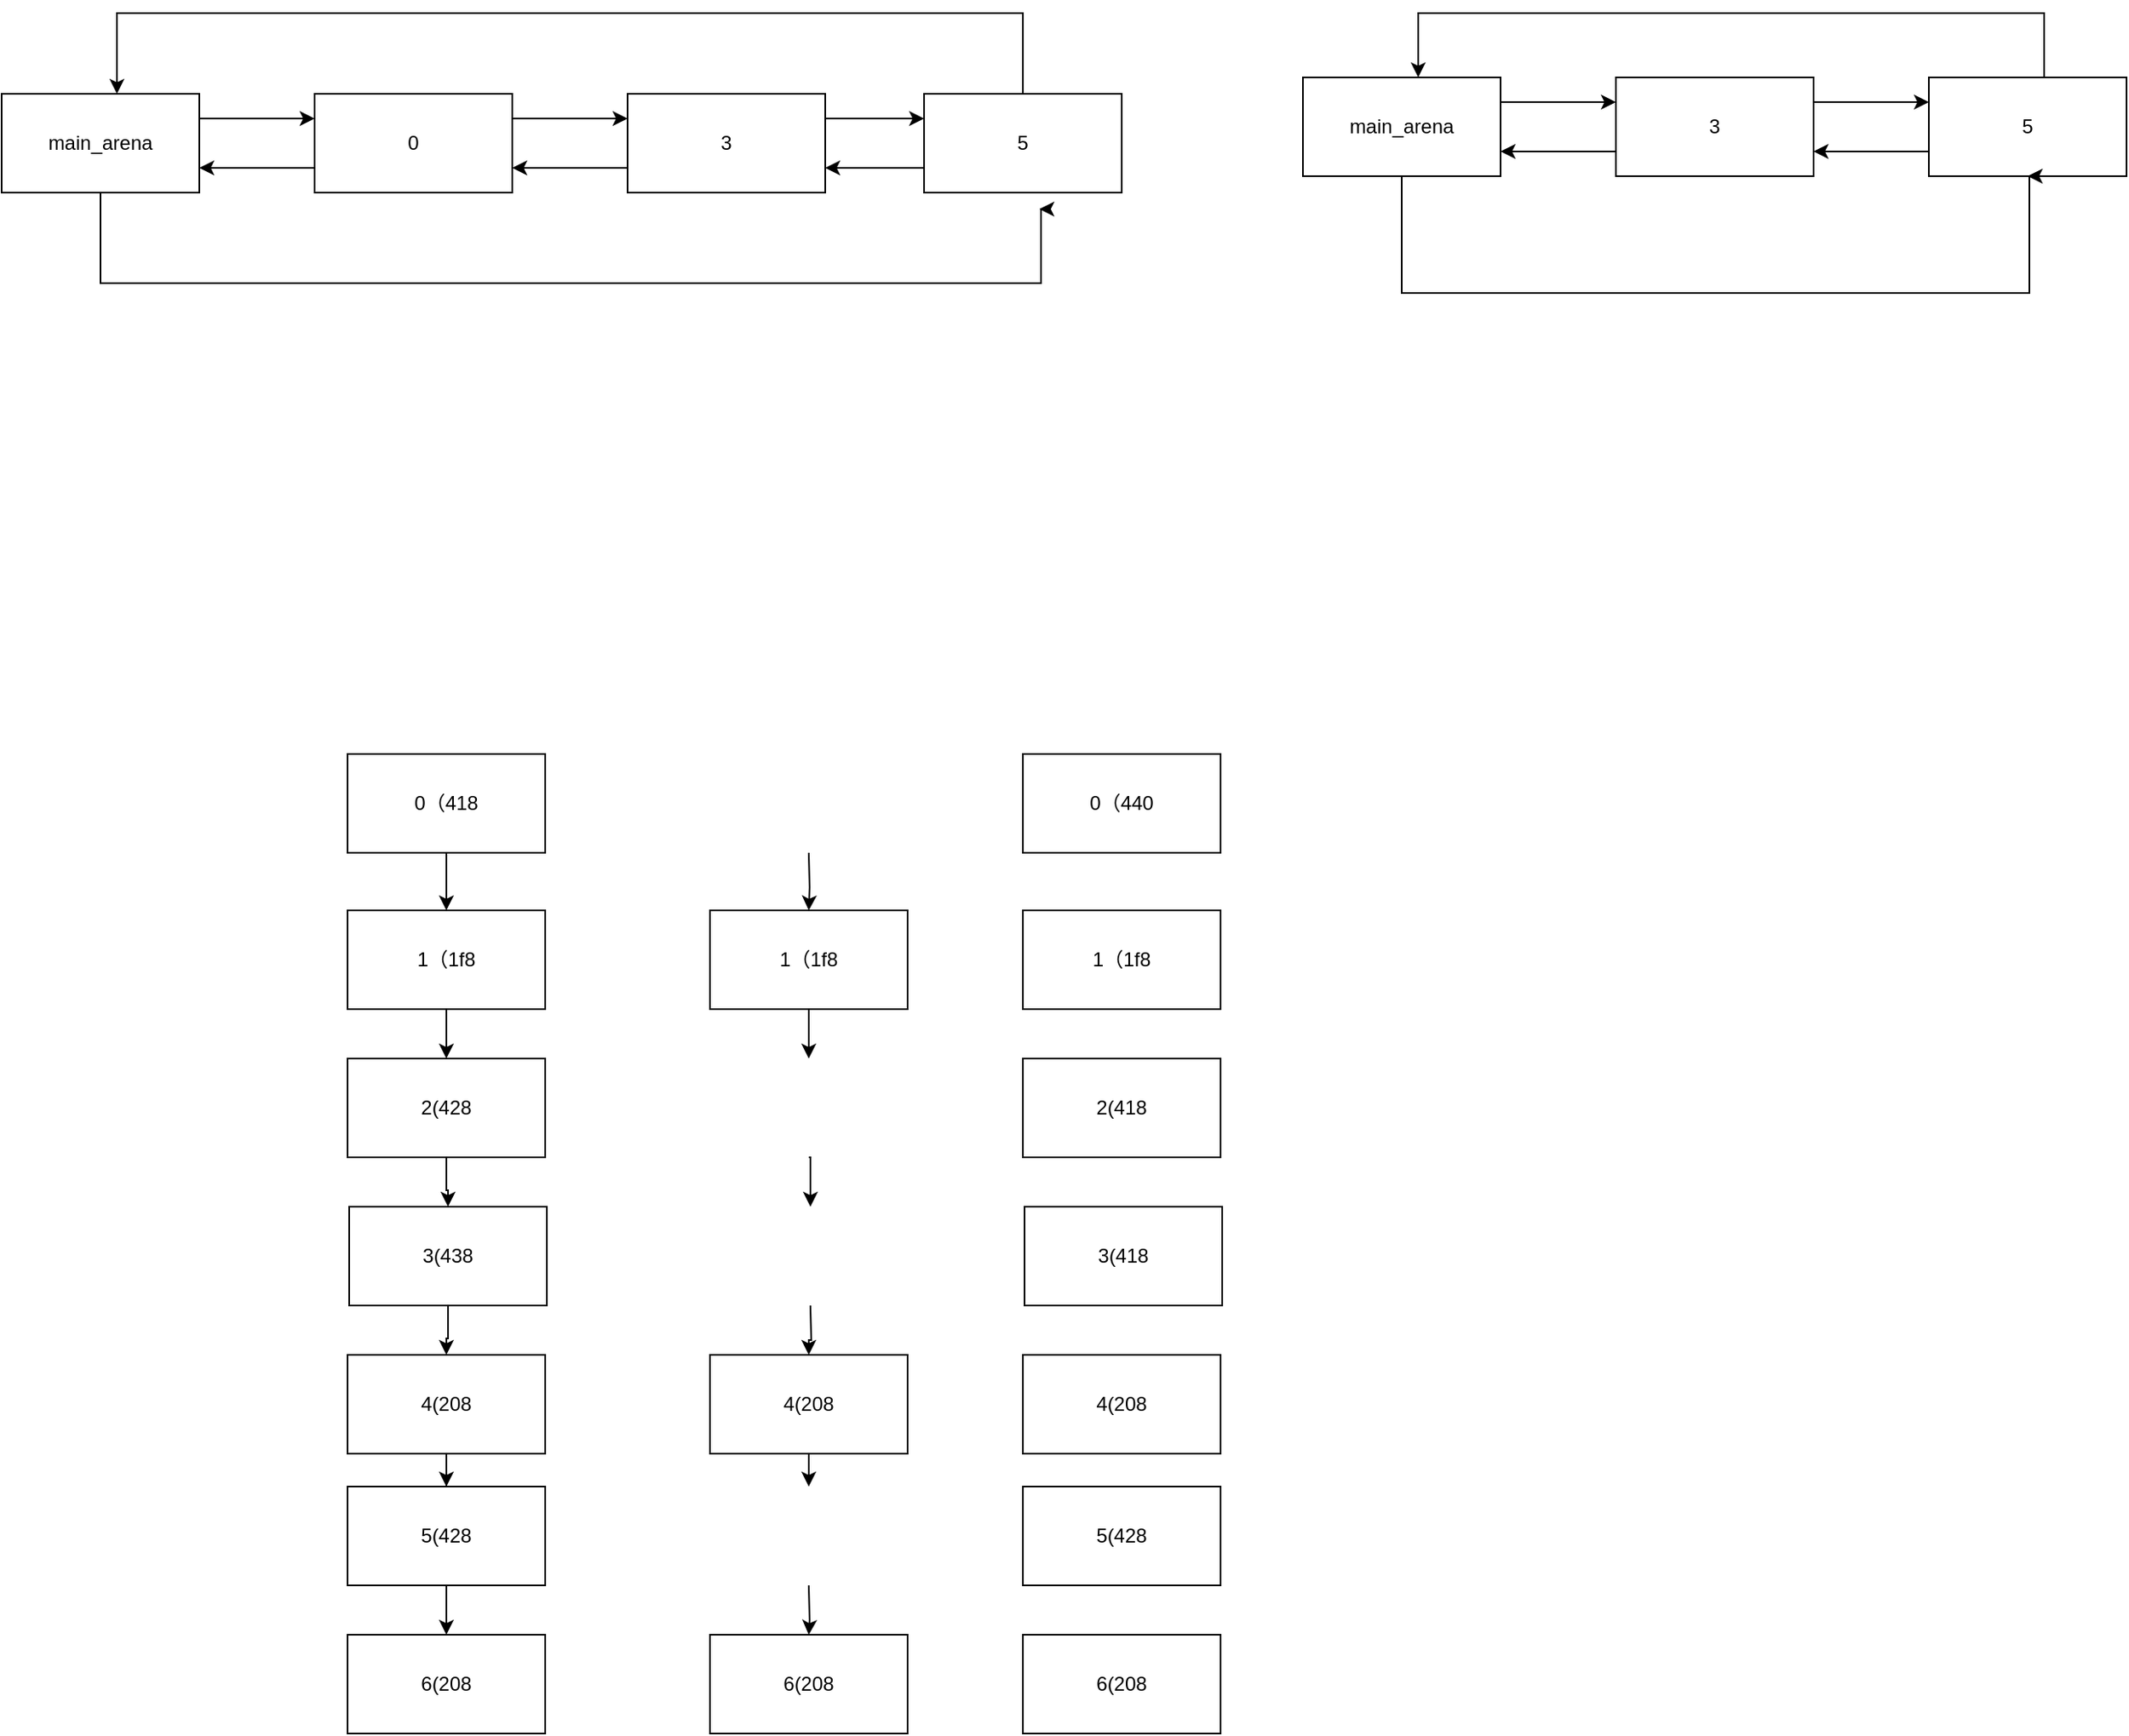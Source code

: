 <mxfile version="21.7.5" type="github" pages="2">
  <diagram name="第 1 页" id="YWOMyF6jZBOqD-jYHlsh">
    <mxGraphModel dx="1674" dy="754" grid="1" gridSize="10" guides="1" tooltips="1" connect="1" arrows="1" fold="1" page="1" pageScale="1" pageWidth="3300" pageHeight="4681" math="0" shadow="0">
      <root>
        <mxCell id="0" />
        <mxCell id="1" parent="0" />
        <mxCell id="HVXfHegkIW3sQwh9kgc5-12" style="edgeStyle=orthogonalEdgeStyle;rounded=0;orthogonalLoop=1;jettySize=auto;html=1;exitX=0;exitY=0.75;exitDx=0;exitDy=0;entryX=1;entryY=0.75;entryDx=0;entryDy=0;" parent="1" source="HVXfHegkIW3sQwh9kgc5-2" target="HVXfHegkIW3sQwh9kgc5-3" edge="1">
          <mxGeometry relative="1" as="geometry" />
        </mxCell>
        <mxCell id="HVXfHegkIW3sQwh9kgc5-13" style="edgeStyle=orthogonalEdgeStyle;rounded=0;orthogonalLoop=1;jettySize=auto;html=1;exitX=0.5;exitY=0;exitDx=0;exitDy=0;" parent="1" source="HVXfHegkIW3sQwh9kgc5-2" target="HVXfHegkIW3sQwh9kgc5-5" edge="1">
          <mxGeometry relative="1" as="geometry">
            <mxPoint x="80" y="79" as="targetPoint" />
            <Array as="points">
              <mxPoint x="630" y="40" />
              <mxPoint x="80" y="40" />
            </Array>
          </mxGeometry>
        </mxCell>
        <mxCell id="HVXfHegkIW3sQwh9kgc5-2" value="5" style="rounded=0;whiteSpace=wrap;html=1;" parent="1" vertex="1">
          <mxGeometry x="570" y="89" width="120" height="60" as="geometry" />
        </mxCell>
        <mxCell id="HVXfHegkIW3sQwh9kgc5-8" style="edgeStyle=orthogonalEdgeStyle;rounded=0;orthogonalLoop=1;jettySize=auto;html=1;exitX=1;exitY=0.25;exitDx=0;exitDy=0;entryX=0;entryY=0.25;entryDx=0;entryDy=0;" parent="1" source="HVXfHegkIW3sQwh9kgc5-3" target="HVXfHegkIW3sQwh9kgc5-2" edge="1">
          <mxGeometry relative="1" as="geometry" />
        </mxCell>
        <mxCell id="HVXfHegkIW3sQwh9kgc5-11" style="edgeStyle=orthogonalEdgeStyle;rounded=0;orthogonalLoop=1;jettySize=auto;html=1;exitX=0;exitY=0.75;exitDx=0;exitDy=0;entryX=1;entryY=0.75;entryDx=0;entryDy=0;" parent="1" source="HVXfHegkIW3sQwh9kgc5-3" target="HVXfHegkIW3sQwh9kgc5-4" edge="1">
          <mxGeometry relative="1" as="geometry" />
        </mxCell>
        <mxCell id="HVXfHegkIW3sQwh9kgc5-3" value="3" style="rounded=0;whiteSpace=wrap;html=1;" parent="1" vertex="1">
          <mxGeometry x="390" y="89" width="120" height="60" as="geometry" />
        </mxCell>
        <mxCell id="HVXfHegkIW3sQwh9kgc5-7" style="edgeStyle=orthogonalEdgeStyle;rounded=0;orthogonalLoop=1;jettySize=auto;html=1;exitX=1;exitY=0.25;exitDx=0;exitDy=0;entryX=0;entryY=0.25;entryDx=0;entryDy=0;" parent="1" source="HVXfHegkIW3sQwh9kgc5-4" target="HVXfHegkIW3sQwh9kgc5-3" edge="1">
          <mxGeometry relative="1" as="geometry" />
        </mxCell>
        <mxCell id="HVXfHegkIW3sQwh9kgc5-10" style="edgeStyle=orthogonalEdgeStyle;rounded=0;orthogonalLoop=1;jettySize=auto;html=1;exitX=0;exitY=0.75;exitDx=0;exitDy=0;entryX=1;entryY=0.75;entryDx=0;entryDy=0;" parent="1" source="HVXfHegkIW3sQwh9kgc5-4" target="HVXfHegkIW3sQwh9kgc5-5" edge="1">
          <mxGeometry relative="1" as="geometry" />
        </mxCell>
        <mxCell id="HVXfHegkIW3sQwh9kgc5-4" value="0" style="rounded=0;whiteSpace=wrap;html=1;" parent="1" vertex="1">
          <mxGeometry x="200" y="89" width="120" height="60" as="geometry" />
        </mxCell>
        <mxCell id="HVXfHegkIW3sQwh9kgc5-6" style="edgeStyle=orthogonalEdgeStyle;rounded=0;orthogonalLoop=1;jettySize=auto;html=1;exitX=1;exitY=0.25;exitDx=0;exitDy=0;entryX=0;entryY=0.25;entryDx=0;entryDy=0;" parent="1" source="HVXfHegkIW3sQwh9kgc5-5" target="HVXfHegkIW3sQwh9kgc5-4" edge="1">
          <mxGeometry relative="1" as="geometry" />
        </mxCell>
        <mxCell id="HVXfHegkIW3sQwh9kgc5-14" style="edgeStyle=orthogonalEdgeStyle;rounded=0;orthogonalLoop=1;jettySize=auto;html=1;exitX=0.5;exitY=1;exitDx=0;exitDy=0;" parent="1" source="HVXfHegkIW3sQwh9kgc5-5" edge="1">
          <mxGeometry relative="1" as="geometry">
            <mxPoint x="640" y="159" as="targetPoint" />
            <Array as="points">
              <mxPoint x="70" y="204" />
              <mxPoint x="641" y="204" />
            </Array>
          </mxGeometry>
        </mxCell>
        <mxCell id="HVXfHegkIW3sQwh9kgc5-5" value="main_arena" style="rounded=0;whiteSpace=wrap;html=1;" parent="1" vertex="1">
          <mxGeometry x="10" y="89" width="120" height="60" as="geometry" />
        </mxCell>
        <mxCell id="HVXfHegkIW3sQwh9kgc5-21" style="edgeStyle=orthogonalEdgeStyle;rounded=0;orthogonalLoop=1;jettySize=auto;html=1;exitX=0.5;exitY=1;exitDx=0;exitDy=0;" parent="1" source="HVXfHegkIW3sQwh9kgc5-15" target="HVXfHegkIW3sQwh9kgc5-18" edge="1">
          <mxGeometry relative="1" as="geometry" />
        </mxCell>
        <mxCell id="HVXfHegkIW3sQwh9kgc5-15" value="0（418" style="rounded=0;whiteSpace=wrap;html=1;" parent="1" vertex="1">
          <mxGeometry x="220" y="490" width="120" height="60" as="geometry" />
        </mxCell>
        <mxCell id="HVXfHegkIW3sQwh9kgc5-34" style="edgeStyle=orthogonalEdgeStyle;rounded=0;orthogonalLoop=1;jettySize=auto;html=1;entryX=0.5;entryY=0;entryDx=0;entryDy=0;" parent="1" source="HVXfHegkIW3sQwh9kgc5-18" target="HVXfHegkIW3sQwh9kgc5-24" edge="1">
          <mxGeometry relative="1" as="geometry" />
        </mxCell>
        <mxCell id="HVXfHegkIW3sQwh9kgc5-18" value="1（1f8" style="rounded=0;whiteSpace=wrap;html=1;" parent="1" vertex="1">
          <mxGeometry x="220" y="585" width="120" height="60" as="geometry" />
        </mxCell>
        <mxCell id="HVXfHegkIW3sQwh9kgc5-23" style="edgeStyle=orthogonalEdgeStyle;rounded=0;orthogonalLoop=1;jettySize=auto;html=1;exitX=0.5;exitY=1;exitDx=0;exitDy=0;" parent="1" source="HVXfHegkIW3sQwh9kgc5-24" target="HVXfHegkIW3sQwh9kgc5-25" edge="1">
          <mxGeometry relative="1" as="geometry" />
        </mxCell>
        <mxCell id="HVXfHegkIW3sQwh9kgc5-24" value="2(428" style="rounded=0;whiteSpace=wrap;html=1;" parent="1" vertex="1">
          <mxGeometry x="220" y="675" width="120" height="60" as="geometry" />
        </mxCell>
        <mxCell id="HVXfHegkIW3sQwh9kgc5-33" style="edgeStyle=orthogonalEdgeStyle;rounded=0;orthogonalLoop=1;jettySize=auto;html=1;" parent="1" source="HVXfHegkIW3sQwh9kgc5-25" target="HVXfHegkIW3sQwh9kgc5-27" edge="1">
          <mxGeometry relative="1" as="geometry" />
        </mxCell>
        <mxCell id="HVXfHegkIW3sQwh9kgc5-25" value="3(438" style="rounded=0;whiteSpace=wrap;html=1;" parent="1" vertex="1">
          <mxGeometry x="221" y="765" width="120" height="60" as="geometry" />
        </mxCell>
        <mxCell id="HVXfHegkIW3sQwh9kgc5-26" style="edgeStyle=orthogonalEdgeStyle;rounded=0;orthogonalLoop=1;jettySize=auto;html=1;exitX=0.5;exitY=1;exitDx=0;exitDy=0;" parent="1" source="HVXfHegkIW3sQwh9kgc5-27" target="HVXfHegkIW3sQwh9kgc5-28" edge="1">
          <mxGeometry relative="1" as="geometry" />
        </mxCell>
        <mxCell id="HVXfHegkIW3sQwh9kgc5-27" value="4(208" style="rounded=0;whiteSpace=wrap;html=1;" parent="1" vertex="1">
          <mxGeometry x="220" y="855" width="120" height="60" as="geometry" />
        </mxCell>
        <mxCell id="HVXfHegkIW3sQwh9kgc5-32" style="edgeStyle=orthogonalEdgeStyle;rounded=0;orthogonalLoop=1;jettySize=auto;html=1;" parent="1" source="HVXfHegkIW3sQwh9kgc5-28" target="HVXfHegkIW3sQwh9kgc5-30" edge="1">
          <mxGeometry relative="1" as="geometry" />
        </mxCell>
        <mxCell id="HVXfHegkIW3sQwh9kgc5-28" value="5(428" style="rounded=0;whiteSpace=wrap;html=1;" parent="1" vertex="1">
          <mxGeometry x="220" y="935" width="120" height="60" as="geometry" />
        </mxCell>
        <mxCell id="HVXfHegkIW3sQwh9kgc5-30" value="6(208" style="rounded=0;whiteSpace=wrap;html=1;" parent="1" vertex="1">
          <mxGeometry x="220" y="1025" width="120" height="60" as="geometry" />
        </mxCell>
        <mxCell id="TgTyjeR_Xgfk5l9UP4cB-7" style="edgeStyle=orthogonalEdgeStyle;rounded=0;orthogonalLoop=1;jettySize=auto;html=1;exitX=0.5;exitY=1;exitDx=0;exitDy=0;" edge="1" parent="1" target="TgTyjeR_Xgfk5l9UP4cB-10">
          <mxGeometry relative="1" as="geometry">
            <mxPoint x="500" y="550" as="sourcePoint" />
          </mxGeometry>
        </mxCell>
        <mxCell id="TgTyjeR_Xgfk5l9UP4cB-9" style="edgeStyle=orthogonalEdgeStyle;rounded=0;orthogonalLoop=1;jettySize=auto;html=1;entryX=0.5;entryY=0;entryDx=0;entryDy=0;" edge="1" parent="1" source="TgTyjeR_Xgfk5l9UP4cB-10">
          <mxGeometry relative="1" as="geometry">
            <mxPoint x="500" y="675" as="targetPoint" />
          </mxGeometry>
        </mxCell>
        <mxCell id="TgTyjeR_Xgfk5l9UP4cB-10" value="1（1f8" style="rounded=0;whiteSpace=wrap;html=1;" vertex="1" parent="1">
          <mxGeometry x="440" y="585" width="120" height="60" as="geometry" />
        </mxCell>
        <mxCell id="TgTyjeR_Xgfk5l9UP4cB-11" style="edgeStyle=orthogonalEdgeStyle;rounded=0;orthogonalLoop=1;jettySize=auto;html=1;exitX=0.5;exitY=1;exitDx=0;exitDy=0;" edge="1" parent="1">
          <mxGeometry relative="1" as="geometry">
            <mxPoint x="500" y="735" as="sourcePoint" />
            <mxPoint x="501" y="765" as="targetPoint" />
          </mxGeometry>
        </mxCell>
        <mxCell id="TgTyjeR_Xgfk5l9UP4cB-13" style="edgeStyle=orthogonalEdgeStyle;rounded=0;orthogonalLoop=1;jettySize=auto;html=1;" edge="1" parent="1" target="TgTyjeR_Xgfk5l9UP4cB-16">
          <mxGeometry relative="1" as="geometry">
            <mxPoint x="501" y="825" as="sourcePoint" />
          </mxGeometry>
        </mxCell>
        <mxCell id="TgTyjeR_Xgfk5l9UP4cB-15" style="edgeStyle=orthogonalEdgeStyle;rounded=0;orthogonalLoop=1;jettySize=auto;html=1;exitX=0.5;exitY=1;exitDx=0;exitDy=0;" edge="1" parent="1" source="TgTyjeR_Xgfk5l9UP4cB-16">
          <mxGeometry relative="1" as="geometry">
            <mxPoint x="500" y="935" as="targetPoint" />
          </mxGeometry>
        </mxCell>
        <mxCell id="TgTyjeR_Xgfk5l9UP4cB-16" value="4(208" style="rounded=0;whiteSpace=wrap;html=1;" vertex="1" parent="1">
          <mxGeometry x="440" y="855" width="120" height="60" as="geometry" />
        </mxCell>
        <mxCell id="TgTyjeR_Xgfk5l9UP4cB-17" style="edgeStyle=orthogonalEdgeStyle;rounded=0;orthogonalLoop=1;jettySize=auto;html=1;" edge="1" parent="1" target="TgTyjeR_Xgfk5l9UP4cB-19">
          <mxGeometry relative="1" as="geometry">
            <mxPoint x="500" y="995" as="sourcePoint" />
          </mxGeometry>
        </mxCell>
        <mxCell id="TgTyjeR_Xgfk5l9UP4cB-19" value="6(208" style="rounded=0;whiteSpace=wrap;html=1;" vertex="1" parent="1">
          <mxGeometry x="440" y="1025" width="120" height="60" as="geometry" />
        </mxCell>
        <mxCell id="TgTyjeR_Xgfk5l9UP4cB-21" value="0（440" style="rounded=0;whiteSpace=wrap;html=1;" vertex="1" parent="1">
          <mxGeometry x="630" y="490" width="120" height="60" as="geometry" />
        </mxCell>
        <mxCell id="TgTyjeR_Xgfk5l9UP4cB-23" value="1（1f8" style="rounded=0;whiteSpace=wrap;html=1;" vertex="1" parent="1">
          <mxGeometry x="630" y="585" width="120" height="60" as="geometry" />
        </mxCell>
        <mxCell id="TgTyjeR_Xgfk5l9UP4cB-25" value="2(418" style="rounded=0;whiteSpace=wrap;html=1;" vertex="1" parent="1">
          <mxGeometry x="630" y="675" width="120" height="60" as="geometry" />
        </mxCell>
        <mxCell id="TgTyjeR_Xgfk5l9UP4cB-27" value="3(418" style="rounded=0;whiteSpace=wrap;html=1;" vertex="1" parent="1">
          <mxGeometry x="631" y="765" width="120" height="60" as="geometry" />
        </mxCell>
        <mxCell id="TgTyjeR_Xgfk5l9UP4cB-29" value="4(208" style="rounded=0;whiteSpace=wrap;html=1;" vertex="1" parent="1">
          <mxGeometry x="630" y="855" width="120" height="60" as="geometry" />
        </mxCell>
        <mxCell id="TgTyjeR_Xgfk5l9UP4cB-31" value="5(428" style="rounded=0;whiteSpace=wrap;html=1;" vertex="1" parent="1">
          <mxGeometry x="630" y="935" width="120" height="60" as="geometry" />
        </mxCell>
        <mxCell id="TgTyjeR_Xgfk5l9UP4cB-32" value="6(208" style="rounded=0;whiteSpace=wrap;html=1;" vertex="1" parent="1">
          <mxGeometry x="630" y="1025" width="120" height="60" as="geometry" />
        </mxCell>
        <mxCell id="TgTyjeR_Xgfk5l9UP4cB-59" style="edgeStyle=orthogonalEdgeStyle;rounded=0;orthogonalLoop=1;jettySize=auto;html=1;exitX=0.5;exitY=0;exitDx=0;exitDy=0;" edge="1" parent="1" source="TgTyjeR_Xgfk5l9UP4cB-60" target="TgTyjeR_Xgfk5l9UP4cB-69">
          <mxGeometry relative="1" as="geometry">
            <mxPoint x="870" y="69" as="targetPoint" />
            <Array as="points">
              <mxPoint x="1250" y="79" />
              <mxPoint x="1250" y="40" />
              <mxPoint x="870" y="40" />
            </Array>
          </mxGeometry>
        </mxCell>
        <mxCell id="TgTyjeR_Xgfk5l9UP4cB-73" style="edgeStyle=orthogonalEdgeStyle;rounded=0;orthogonalLoop=1;jettySize=auto;html=1;exitX=0;exitY=0.75;exitDx=0;exitDy=0;entryX=1;entryY=0.75;entryDx=0;entryDy=0;" edge="1" parent="1" source="TgTyjeR_Xgfk5l9UP4cB-60" target="TgTyjeR_Xgfk5l9UP4cB-66">
          <mxGeometry relative="1" as="geometry" />
        </mxCell>
        <mxCell id="TgTyjeR_Xgfk5l9UP4cB-60" value="5" style="rounded=0;whiteSpace=wrap;html=1;" vertex="1" parent="1">
          <mxGeometry x="1180" y="79" width="120" height="60" as="geometry" />
        </mxCell>
        <mxCell id="TgTyjeR_Xgfk5l9UP4cB-65" style="edgeStyle=orthogonalEdgeStyle;rounded=0;orthogonalLoop=1;jettySize=auto;html=1;exitX=0;exitY=0.75;exitDx=0;exitDy=0;entryX=1;entryY=0.75;entryDx=0;entryDy=0;" edge="1" parent="1" source="TgTyjeR_Xgfk5l9UP4cB-66" target="TgTyjeR_Xgfk5l9UP4cB-69">
          <mxGeometry relative="1" as="geometry" />
        </mxCell>
        <mxCell id="TgTyjeR_Xgfk5l9UP4cB-71" style="edgeStyle=orthogonalEdgeStyle;rounded=0;orthogonalLoop=1;jettySize=auto;html=1;exitX=1;exitY=0.25;exitDx=0;exitDy=0;entryX=0;entryY=0.25;entryDx=0;entryDy=0;" edge="1" parent="1" source="TgTyjeR_Xgfk5l9UP4cB-66" target="TgTyjeR_Xgfk5l9UP4cB-60">
          <mxGeometry relative="1" as="geometry" />
        </mxCell>
        <mxCell id="TgTyjeR_Xgfk5l9UP4cB-66" value="3" style="rounded=0;whiteSpace=wrap;html=1;" vertex="1" parent="1">
          <mxGeometry x="990" y="79" width="120" height="60" as="geometry" />
        </mxCell>
        <mxCell id="TgTyjeR_Xgfk5l9UP4cB-67" style="edgeStyle=orthogonalEdgeStyle;rounded=0;orthogonalLoop=1;jettySize=auto;html=1;exitX=1;exitY=0.25;exitDx=0;exitDy=0;entryX=0;entryY=0.25;entryDx=0;entryDy=0;" edge="1" parent="1" source="TgTyjeR_Xgfk5l9UP4cB-69" target="TgTyjeR_Xgfk5l9UP4cB-66">
          <mxGeometry relative="1" as="geometry" />
        </mxCell>
        <mxCell id="TgTyjeR_Xgfk5l9UP4cB-74" style="edgeStyle=orthogonalEdgeStyle;rounded=0;orthogonalLoop=1;jettySize=auto;html=1;exitX=0.5;exitY=1;exitDx=0;exitDy=0;entryX=0.5;entryY=1;entryDx=0;entryDy=0;" edge="1" parent="1" source="TgTyjeR_Xgfk5l9UP4cB-69" target="TgTyjeR_Xgfk5l9UP4cB-60">
          <mxGeometry relative="1" as="geometry">
            <mxPoint x="1240" y="210" as="targetPoint" />
            <Array as="points">
              <mxPoint x="860" y="210" />
              <mxPoint x="1241" y="210" />
            </Array>
          </mxGeometry>
        </mxCell>
        <mxCell id="TgTyjeR_Xgfk5l9UP4cB-69" value="main_arena" style="rounded=0;whiteSpace=wrap;html=1;" vertex="1" parent="1">
          <mxGeometry x="800" y="79" width="120" height="60" as="geometry" />
        </mxCell>
      </root>
    </mxGraphModel>
  </diagram>
  <diagram id="9LMVK7YDecLd0jYFVfEL" name="第 2 页">
    <mxGraphModel dx="4185" dy="1885" grid="1" gridSize="36" guides="1" tooltips="1" connect="1" arrows="1" fold="1" page="1" pageScale="1" pageWidth="3300" pageHeight="4681" math="0" shadow="0">
      <root>
        <mxCell id="0" />
        <mxCell id="1" parent="0" />
      </root>
    </mxGraphModel>
  </diagram>
</mxfile>
